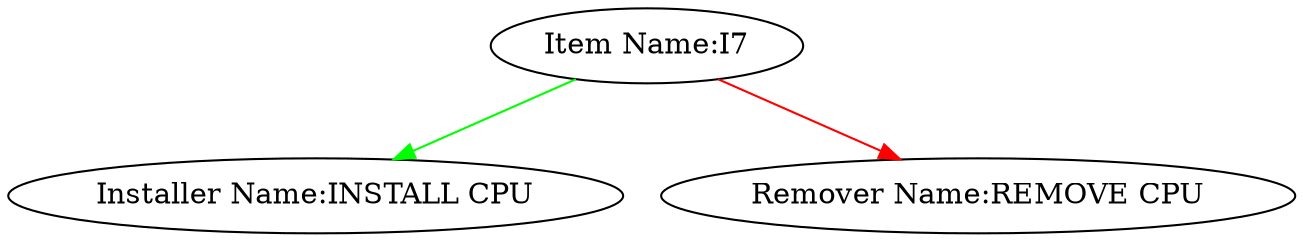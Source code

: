 Digraph tas {
"Item Name:I7" ->"Installer Name:INSTALL CPU"[color=green];
"Item Name:I7" ->"Remover Name:REMOVE CPU"[color=red];
}

